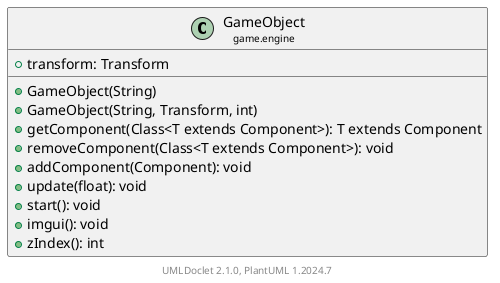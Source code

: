 @startuml
    set namespaceSeparator none
    hide empty fields
    hide empty methods

    class "<size:14>GameObject\n<size:10>game.engine" as game.engine.GameObject [[GameObject.html]] {
        +transform: Transform
        +GameObject(String)
        +GameObject(String, Transform, int)
        +getComponent(Class<T extends Component>): T extends Component
        +removeComponent(Class<T extends Component>): void
        +addComponent(Component): void
        +update(float): void
        +start(): void
        +imgui(): void
        +zIndex(): int
    }

    center footer UMLDoclet 2.1.0, PlantUML %version()
@enduml
